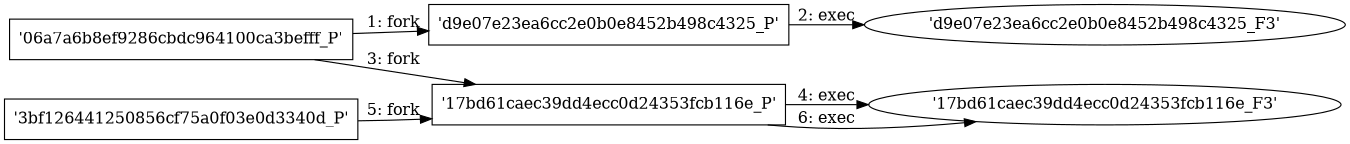 digraph "D:\Learning\Paper\apt\基于CTI的攻击预警\Dataset\攻击图\ASGfromALLCTI\Windows Defender Antivirus can now run in a sandbox.dot" {
rankdir="LR"
size="9"
fixedsize="false"
splines="true"
nodesep=0.3
ranksep=0
fontsize=10
overlap="scalexy"
engine= "neato"
	"'06a7a6b8ef9286cbdc964100ca3befff_P'" [node_type=Process shape=box]
	"'d9e07e23ea6cc2e0b0e8452b498c4325_P'" [node_type=Process shape=box]
	"'06a7a6b8ef9286cbdc964100ca3befff_P'" -> "'d9e07e23ea6cc2e0b0e8452b498c4325_P'" [label="1: fork"]
	"'d9e07e23ea6cc2e0b0e8452b498c4325_P'" [node_type=Process shape=box]
	"'d9e07e23ea6cc2e0b0e8452b498c4325_F3'" [node_type=File shape=ellipse]
	"'d9e07e23ea6cc2e0b0e8452b498c4325_P'" -> "'d9e07e23ea6cc2e0b0e8452b498c4325_F3'" [label="2: exec"]
	"'06a7a6b8ef9286cbdc964100ca3befff_P'" [node_type=Process shape=box]
	"'17bd61caec39dd4ecc0d24353fcb116e_P'" [node_type=Process shape=box]
	"'06a7a6b8ef9286cbdc964100ca3befff_P'" -> "'17bd61caec39dd4ecc0d24353fcb116e_P'" [label="3: fork"]
	"'17bd61caec39dd4ecc0d24353fcb116e_P'" [node_type=Process shape=box]
	"'17bd61caec39dd4ecc0d24353fcb116e_F3'" [node_type=File shape=ellipse]
	"'17bd61caec39dd4ecc0d24353fcb116e_P'" -> "'17bd61caec39dd4ecc0d24353fcb116e_F3'" [label="4: exec"]
	"'3bf126441250856cf75a0f03e0d3340d_P'" [node_type=Process shape=box]
	"'17bd61caec39dd4ecc0d24353fcb116e_P'" [node_type=Process shape=box]
	"'3bf126441250856cf75a0f03e0d3340d_P'" -> "'17bd61caec39dd4ecc0d24353fcb116e_P'" [label="5: fork"]
	"'17bd61caec39dd4ecc0d24353fcb116e_P'" [node_type=Process shape=box]
	"'17bd61caec39dd4ecc0d24353fcb116e_F3'" [node_type=File shape=ellipse]
	"'17bd61caec39dd4ecc0d24353fcb116e_P'" -> "'17bd61caec39dd4ecc0d24353fcb116e_F3'" [label="6: exec"]
}
